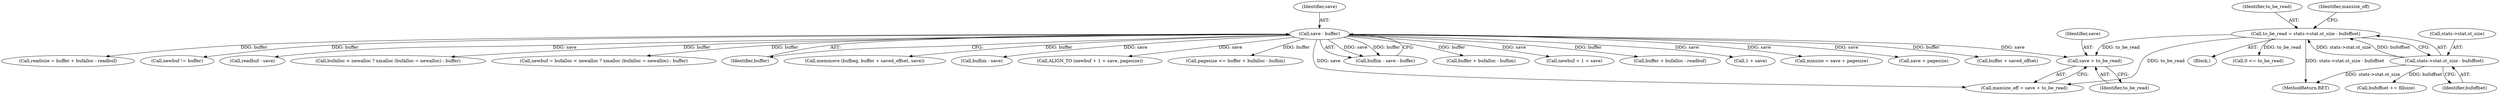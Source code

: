 digraph "0_savannah_8fcf61523644df42e1905c81bed26838e0b04f91@API" {
"1000409" [label="(Call,save + to_be_read)"];
"1000324" [label="(Call,save - buffer)"];
"1000397" [label="(Call,to_be_read = stats->stat.st_size - bufoffset)"];
"1000399" [label="(Call,stats->stat.st_size - bufoffset)"];
"1000409" [label="(Call,save + to_be_read)"];
"1000330" [label="(Call,buffer + bufalloc - buflim)"];
"1000537" [label="(Call,bufoffset += fillsize)"];
"1000408" [label="(Identifier,maxsize_off)"];
"1000462" [label="(Call,newbuf + 1 + save)"];
"1000405" [label="(Identifier,bufoffset)"];
"1000325" [label="(Identifier,save)"];
"1000395" [label="(Block,)"];
"1000497" [label="(Call,buffer + bufalloc - readbuf)"];
"1000464" [label="(Call,1 + save)"];
"1000411" [label="(Identifier,to_be_read)"];
"1001408" [label="(MethodReturn,RET)"];
"1000397" [label="(Call,to_be_read = stats->stat.st_size - bufoffset)"];
"1000347" [label="(Call,minsize = save + pagesize)"];
"1000349" [label="(Call,save + pagesize)"];
"1000475" [label="(Call,buffer + saved_offset)"];
"1000495" [label="(Call,readsize = buffer + bufalloc - readbuf)"];
"1000407" [label="(Call,maxsize_off = save + to_be_read)"];
"1000486" [label="(Call,newbuf != buffer)"];
"1000470" [label="(Call,readbuf - save)"];
"1000450" [label="(Call,bufalloc < newalloc ? xmalloc (bufalloc = newalloc) : buffer)"];
"1000448" [label="(Call,newbuf = bufalloc < newalloc ? xmalloc (bufalloc = newalloc) : buffer)"];
"1000326" [label="(Identifier,buffer)"];
"1000473" [label="(Call,memmove (bufbeg, buffer + saved_offset, save))"];
"1000324" [label="(Call,save - buffer)"];
"1000398" [label="(Identifier,to_be_read)"];
"1000414" [label="(Call,0 <= to_be_read)"];
"1000341" [label="(Call,buflim - save)"];
"1000461" [label="(Call,ALIGN_TO (newbuf + 1 + save, pagesize))"];
"1000328" [label="(Call,pagesize <= buffer + bufalloc - buflim)"];
"1000322" [label="(Call,buflim - save - buffer)"];
"1000410" [label="(Identifier,save)"];
"1000399" [label="(Call,stats->stat.st_size - bufoffset)"];
"1000400" [label="(Call,stats->stat.st_size)"];
"1000409" -> "1000407"  [label="AST: "];
"1000409" -> "1000411"  [label="CFG: "];
"1000410" -> "1000409"  [label="AST: "];
"1000411" -> "1000409"  [label="AST: "];
"1000407" -> "1000409"  [label="CFG: "];
"1000324" -> "1000409"  [label="DDG: save"];
"1000397" -> "1000409"  [label="DDG: to_be_read"];
"1000324" -> "1000322"  [label="AST: "];
"1000324" -> "1000326"  [label="CFG: "];
"1000325" -> "1000324"  [label="AST: "];
"1000326" -> "1000324"  [label="AST: "];
"1000322" -> "1000324"  [label="CFG: "];
"1000324" -> "1000322"  [label="DDG: save"];
"1000324" -> "1000322"  [label="DDG: buffer"];
"1000324" -> "1000328"  [label="DDG: buffer"];
"1000324" -> "1000330"  [label="DDG: buffer"];
"1000324" -> "1000341"  [label="DDG: save"];
"1000324" -> "1000347"  [label="DDG: save"];
"1000324" -> "1000349"  [label="DDG: save"];
"1000324" -> "1000407"  [label="DDG: save"];
"1000324" -> "1000448"  [label="DDG: buffer"];
"1000324" -> "1000450"  [label="DDG: buffer"];
"1000324" -> "1000461"  [label="DDG: save"];
"1000324" -> "1000462"  [label="DDG: save"];
"1000324" -> "1000464"  [label="DDG: save"];
"1000324" -> "1000470"  [label="DDG: save"];
"1000324" -> "1000473"  [label="DDG: buffer"];
"1000324" -> "1000475"  [label="DDG: buffer"];
"1000324" -> "1000486"  [label="DDG: buffer"];
"1000324" -> "1000495"  [label="DDG: buffer"];
"1000324" -> "1000497"  [label="DDG: buffer"];
"1000397" -> "1000395"  [label="AST: "];
"1000397" -> "1000399"  [label="CFG: "];
"1000398" -> "1000397"  [label="AST: "];
"1000399" -> "1000397"  [label="AST: "];
"1000408" -> "1000397"  [label="CFG: "];
"1000397" -> "1001408"  [label="DDG: stats->stat.st_size - bufoffset"];
"1000399" -> "1000397"  [label="DDG: stats->stat.st_size"];
"1000399" -> "1000397"  [label="DDG: bufoffset"];
"1000397" -> "1000407"  [label="DDG: to_be_read"];
"1000397" -> "1000414"  [label="DDG: to_be_read"];
"1000399" -> "1000405"  [label="CFG: "];
"1000400" -> "1000399"  [label="AST: "];
"1000405" -> "1000399"  [label="AST: "];
"1000399" -> "1001408"  [label="DDG: stats->stat.st_size"];
"1000399" -> "1000537"  [label="DDG: bufoffset"];
}

